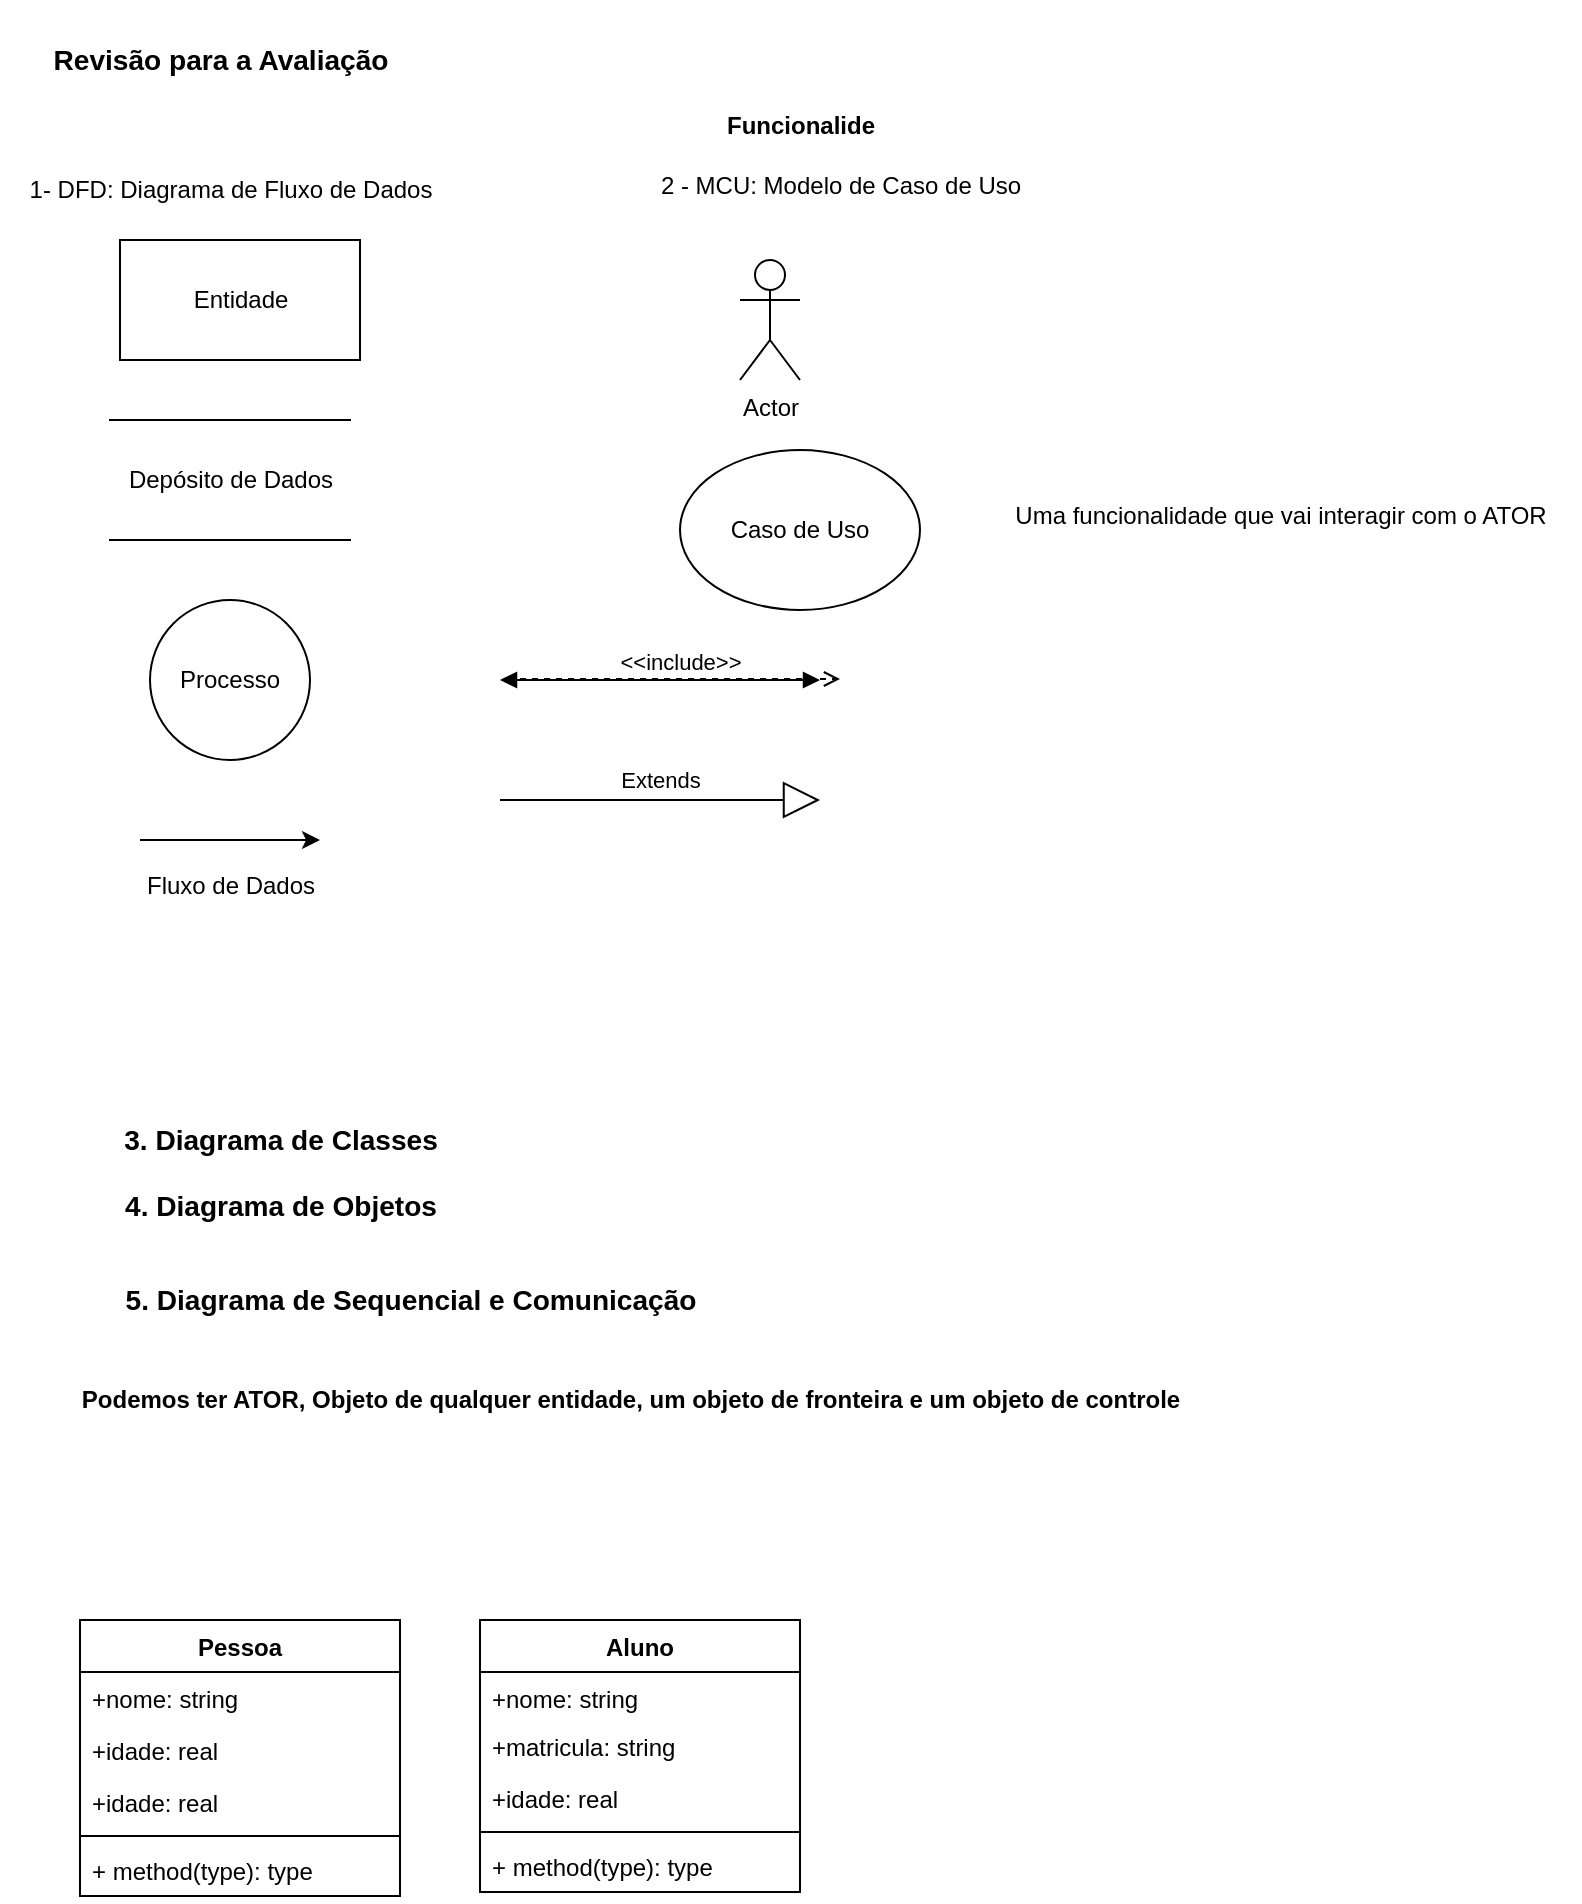 <mxfile version="21.7.4" type="github">
  <diagram name="Página-1" id="AcsMdWKGr-cTH-4Mw17a">
    <mxGraphModel dx="1499" dy="826" grid="1" gridSize="10" guides="1" tooltips="1" connect="1" arrows="1" fold="1" page="1" pageScale="1" pageWidth="827" pageHeight="1169" math="0" shadow="0">
      <root>
        <mxCell id="0" />
        <mxCell id="1" parent="0" />
        <mxCell id="c0EvwAm40aM3mkj_22xO-1" value="&lt;div&gt;&lt;h3&gt;Revisão para a Avaliação&lt;/h3&gt;&lt;/div&gt;" style="text;html=1;align=center;verticalAlign=middle;resizable=0;points=[];autosize=1;strokeColor=none;fillColor=none;" vertex="1" parent="1">
          <mxGeometry x="90" y="60" width="200" height="60" as="geometry" />
        </mxCell>
        <mxCell id="c0EvwAm40aM3mkj_22xO-2" value="1- DFD: Diagrama de Fluxo de Dados" style="text;html=1;align=center;verticalAlign=middle;resizable=0;points=[];autosize=1;strokeColor=none;fillColor=none;" vertex="1" parent="1">
          <mxGeometry x="80" y="140" width="230" height="30" as="geometry" />
        </mxCell>
        <mxCell id="c0EvwAm40aM3mkj_22xO-4" value="" style="rounded=0;whiteSpace=wrap;html=1;" vertex="1" parent="1">
          <mxGeometry x="140" y="180" width="120" height="60" as="geometry" />
        </mxCell>
        <mxCell id="c0EvwAm40aM3mkj_22xO-3" value="&lt;div&gt;Entidade&lt;/div&gt;" style="text;html=1;align=center;verticalAlign=middle;resizable=0;points=[];autosize=1;strokeColor=none;fillColor=none;" vertex="1" parent="1">
          <mxGeometry x="165" y="195" width="70" height="30" as="geometry" />
        </mxCell>
        <mxCell id="c0EvwAm40aM3mkj_22xO-5" value="Depósito de Dados" style="text;html=1;align=center;verticalAlign=middle;resizable=0;points=[];autosize=1;strokeColor=none;fillColor=none;" vertex="1" parent="1">
          <mxGeometry x="130" y="285" width="130" height="30" as="geometry" />
        </mxCell>
        <mxCell id="c0EvwAm40aM3mkj_22xO-6" value="" style="shape=partialRectangle;whiteSpace=wrap;html=1;left=0;right=0;fillColor=none;" vertex="1" parent="1">
          <mxGeometry x="135" y="270" width="120" height="60" as="geometry" />
        </mxCell>
        <mxCell id="c0EvwAm40aM3mkj_22xO-7" value="" style="ellipse;whiteSpace=wrap;html=1;aspect=fixed;" vertex="1" parent="1">
          <mxGeometry x="155" y="360" width="80" height="80" as="geometry" />
        </mxCell>
        <mxCell id="c0EvwAm40aM3mkj_22xO-8" value="Caso de Uso" style="ellipse;whiteSpace=wrap;html=1;" vertex="1" parent="1">
          <mxGeometry x="420" y="285" width="120" height="80" as="geometry" />
        </mxCell>
        <mxCell id="c0EvwAm40aM3mkj_22xO-9" value="Processo" style="text;html=1;strokeColor=none;fillColor=none;align=center;verticalAlign=middle;whiteSpace=wrap;rounded=0;" vertex="1" parent="1">
          <mxGeometry x="165" y="385" width="60" height="30" as="geometry" />
        </mxCell>
        <mxCell id="c0EvwAm40aM3mkj_22xO-10" value="" style="endArrow=classic;html=1;rounded=0;" edge="1" parent="1">
          <mxGeometry width="50" height="50" relative="1" as="geometry">
            <mxPoint x="150" y="480" as="sourcePoint" />
            <mxPoint x="240" y="480" as="targetPoint" />
          </mxGeometry>
        </mxCell>
        <mxCell id="c0EvwAm40aM3mkj_22xO-11" value="Fluxo de Dados" style="text;html=1;align=center;verticalAlign=middle;resizable=0;points=[];autosize=1;strokeColor=none;fillColor=none;" vertex="1" parent="1">
          <mxGeometry x="140" y="488" width="110" height="30" as="geometry" />
        </mxCell>
        <mxCell id="c0EvwAm40aM3mkj_22xO-12" value="2 - MCU: Modelo de Caso de Uso" style="text;html=1;align=center;verticalAlign=middle;resizable=0;points=[];autosize=1;strokeColor=none;fillColor=none;" vertex="1" parent="1">
          <mxGeometry x="395" y="138" width="210" height="30" as="geometry" />
        </mxCell>
        <mxCell id="c0EvwAm40aM3mkj_22xO-13" value="Actor" style="shape=umlActor;verticalLabelPosition=bottom;verticalAlign=top;html=1;outlineConnect=0;" vertex="1" parent="1">
          <mxGeometry x="450" y="190" width="30" height="60" as="geometry" />
        </mxCell>
        <mxCell id="c0EvwAm40aM3mkj_22xO-14" value="Extends" style="endArrow=block;endSize=16;endFill=0;html=1;rounded=0;" edge="1" parent="1">
          <mxGeometry y="10" width="160" relative="1" as="geometry">
            <mxPoint x="330" y="460" as="sourcePoint" />
            <mxPoint x="490" y="460" as="targetPoint" />
            <mxPoint as="offset" />
          </mxGeometry>
        </mxCell>
        <mxCell id="c0EvwAm40aM3mkj_22xO-15" value="" style="endArrow=block;startArrow=block;endFill=1;startFill=1;html=1;rounded=0;" edge="1" parent="1">
          <mxGeometry width="160" relative="1" as="geometry">
            <mxPoint x="330" y="400" as="sourcePoint" />
            <mxPoint x="490" y="400" as="targetPoint" />
          </mxGeometry>
        </mxCell>
        <mxCell id="c0EvwAm40aM3mkj_22xO-16" value="&amp;lt;&amp;lt;include&amp;gt;&amp;gt;" style="html=1;verticalAlign=bottom;labelBackgroundColor=none;endArrow=open;endFill=0;dashed=1;rounded=0;" edge="1" parent="1">
          <mxGeometry width="160" relative="1" as="geometry">
            <mxPoint x="340" y="399.5" as="sourcePoint" />
            <mxPoint x="500" y="399.5" as="targetPoint" />
            <mxPoint as="offset" />
          </mxGeometry>
        </mxCell>
        <mxCell id="c0EvwAm40aM3mkj_22xO-17" value="&lt;div&gt;Uma funcionalidade que vai interagir com o ATOR&lt;/div&gt;&lt;div&gt;&lt;br&gt;&lt;/div&gt;" style="text;html=1;align=center;verticalAlign=middle;resizable=0;points=[];autosize=1;strokeColor=none;fillColor=none;" vertex="1" parent="1">
          <mxGeometry x="570" y="305" width="300" height="40" as="geometry" />
        </mxCell>
        <mxCell id="c0EvwAm40aM3mkj_22xO-18" value="&lt;h3&gt;3. Diagrama de Classes&lt;/h3&gt;" style="text;html=1;align=center;verticalAlign=middle;resizable=0;points=[];autosize=1;strokeColor=none;fillColor=none;" vertex="1" parent="1">
          <mxGeometry x="125" y="600" width="190" height="60" as="geometry" />
        </mxCell>
        <mxCell id="c0EvwAm40aM3mkj_22xO-19" value="&lt;h4&gt;&lt;b&gt;Funcionalide&lt;/b&gt;&lt;/h4&gt;" style="text;html=1;align=center;verticalAlign=middle;resizable=0;points=[];autosize=1;strokeColor=none;fillColor=none;" vertex="1" parent="1">
          <mxGeometry x="425" y="93" width="110" height="60" as="geometry" />
        </mxCell>
        <mxCell id="c0EvwAm40aM3mkj_22xO-37" value="Pessoa" style="swimlane;fontStyle=1;align=center;verticalAlign=top;childLayout=stackLayout;horizontal=1;startSize=26;horizontalStack=0;resizeParent=1;resizeParentMax=0;resizeLast=0;collapsible=1;marginBottom=0;whiteSpace=wrap;html=1;" vertex="1" parent="1">
          <mxGeometry x="120" y="870" width="160" height="138" as="geometry" />
        </mxCell>
        <mxCell id="c0EvwAm40aM3mkj_22xO-38" value="&lt;div&gt;+nome: string&lt;br&gt;&lt;/div&gt;" style="text;strokeColor=none;fillColor=none;align=left;verticalAlign=top;spacingLeft=4;spacingRight=4;overflow=hidden;rotatable=0;points=[[0,0.5],[1,0.5]];portConstraint=eastwest;whiteSpace=wrap;html=1;" vertex="1" parent="c0EvwAm40aM3mkj_22xO-37">
          <mxGeometry y="26" width="160" height="26" as="geometry" />
        </mxCell>
        <mxCell id="c0EvwAm40aM3mkj_22xO-41" value="&lt;div&gt;+idade: real&lt;/div&gt;" style="text;strokeColor=none;fillColor=none;align=left;verticalAlign=top;spacingLeft=4;spacingRight=4;overflow=hidden;rotatable=0;points=[[0,0.5],[1,0.5]];portConstraint=eastwest;whiteSpace=wrap;html=1;" vertex="1" parent="c0EvwAm40aM3mkj_22xO-37">
          <mxGeometry y="52" width="160" height="26" as="geometry" />
        </mxCell>
        <mxCell id="c0EvwAm40aM3mkj_22xO-42" value="&lt;div&gt;+idade: real&lt;/div&gt;" style="text;strokeColor=none;fillColor=none;align=left;verticalAlign=top;spacingLeft=4;spacingRight=4;overflow=hidden;rotatable=0;points=[[0,0.5],[1,0.5]];portConstraint=eastwest;whiteSpace=wrap;html=1;" vertex="1" parent="c0EvwAm40aM3mkj_22xO-37">
          <mxGeometry y="78" width="160" height="26" as="geometry" />
        </mxCell>
        <mxCell id="c0EvwAm40aM3mkj_22xO-39" value="" style="line;strokeWidth=1;fillColor=none;align=left;verticalAlign=middle;spacingTop=-1;spacingLeft=3;spacingRight=3;rotatable=0;labelPosition=right;points=[];portConstraint=eastwest;strokeColor=inherit;" vertex="1" parent="c0EvwAm40aM3mkj_22xO-37">
          <mxGeometry y="104" width="160" height="8" as="geometry" />
        </mxCell>
        <mxCell id="c0EvwAm40aM3mkj_22xO-40" value="+ method(type): type" style="text;strokeColor=none;fillColor=none;align=left;verticalAlign=top;spacingLeft=4;spacingRight=4;overflow=hidden;rotatable=0;points=[[0,0.5],[1,0.5]];portConstraint=eastwest;whiteSpace=wrap;html=1;" vertex="1" parent="c0EvwAm40aM3mkj_22xO-37">
          <mxGeometry y="112" width="160" height="26" as="geometry" />
        </mxCell>
        <mxCell id="c0EvwAm40aM3mkj_22xO-43" value="Aluno" style="swimlane;fontStyle=1;align=center;verticalAlign=top;childLayout=stackLayout;horizontal=1;startSize=26;horizontalStack=0;resizeParent=1;resizeParentMax=0;resizeLast=0;collapsible=1;marginBottom=0;whiteSpace=wrap;html=1;" vertex="1" parent="1">
          <mxGeometry x="320" y="870" width="160" height="136" as="geometry" />
        </mxCell>
        <mxCell id="c0EvwAm40aM3mkj_22xO-45" value="&lt;div&gt;+nome: string&lt;br&gt;&lt;/div&gt;" style="text;strokeColor=none;fillColor=none;align=left;verticalAlign=top;spacingLeft=4;spacingRight=4;overflow=hidden;rotatable=0;points=[[0,0.5],[1,0.5]];portConstraint=eastwest;whiteSpace=wrap;html=1;" vertex="1" parent="c0EvwAm40aM3mkj_22xO-43">
          <mxGeometry y="26" width="160" height="24" as="geometry" />
        </mxCell>
        <mxCell id="c0EvwAm40aM3mkj_22xO-44" value="&lt;div&gt;+matricula: string&lt;br&gt;&lt;/div&gt;" style="text;strokeColor=none;fillColor=none;align=left;verticalAlign=top;spacingLeft=4;spacingRight=4;overflow=hidden;rotatable=0;points=[[0,0.5],[1,0.5]];portConstraint=eastwest;whiteSpace=wrap;html=1;" vertex="1" parent="c0EvwAm40aM3mkj_22xO-43">
          <mxGeometry y="50" width="160" height="26" as="geometry" />
        </mxCell>
        <mxCell id="c0EvwAm40aM3mkj_22xO-46" value="&lt;div&gt;+idade: real&lt;/div&gt;" style="text;strokeColor=none;fillColor=none;align=left;verticalAlign=top;spacingLeft=4;spacingRight=4;overflow=hidden;rotatable=0;points=[[0,0.5],[1,0.5]];portConstraint=eastwest;whiteSpace=wrap;html=1;" vertex="1" parent="c0EvwAm40aM3mkj_22xO-43">
          <mxGeometry y="76" width="160" height="26" as="geometry" />
        </mxCell>
        <mxCell id="c0EvwAm40aM3mkj_22xO-47" value="" style="line;strokeWidth=1;fillColor=none;align=left;verticalAlign=middle;spacingTop=-1;spacingLeft=3;spacingRight=3;rotatable=0;labelPosition=right;points=[];portConstraint=eastwest;strokeColor=inherit;" vertex="1" parent="c0EvwAm40aM3mkj_22xO-43">
          <mxGeometry y="102" width="160" height="8" as="geometry" />
        </mxCell>
        <mxCell id="c0EvwAm40aM3mkj_22xO-48" value="+ method(type): type" style="text;strokeColor=none;fillColor=none;align=left;verticalAlign=top;spacingLeft=4;spacingRight=4;overflow=hidden;rotatable=0;points=[[0,0.5],[1,0.5]];portConstraint=eastwest;whiteSpace=wrap;html=1;" vertex="1" parent="c0EvwAm40aM3mkj_22xO-43">
          <mxGeometry y="110" width="160" height="26" as="geometry" />
        </mxCell>
        <mxCell id="c0EvwAm40aM3mkj_22xO-50" value="&lt;h3&gt;4. Diagrama de Objetos&lt;/h3&gt;" style="text;html=1;align=center;verticalAlign=middle;resizable=0;points=[];autosize=1;strokeColor=none;fillColor=none;" vertex="1" parent="1">
          <mxGeometry x="130" y="633" width="180" height="60" as="geometry" />
        </mxCell>
        <mxCell id="c0EvwAm40aM3mkj_22xO-51" value="&lt;h3&gt;5. Diagrama de Sequencial e Comunicação&lt;/h3&gt;" style="text;html=1;align=center;verticalAlign=middle;resizable=0;points=[];autosize=1;strokeColor=none;fillColor=none;" vertex="1" parent="1">
          <mxGeometry x="130" y="680" width="310" height="60" as="geometry" />
        </mxCell>
        <mxCell id="c0EvwAm40aM3mkj_22xO-52" value="&lt;h4&gt;Podemos ter ATOR, Objeto de qualquer entidade, um objeto de fronteira e um objeto de controle&lt;/h4&gt;" style="text;html=1;align=center;verticalAlign=middle;resizable=0;points=[];autosize=1;strokeColor=none;fillColor=none;" vertex="1" parent="1">
          <mxGeometry x="100" y="730" width="590" height="60" as="geometry" />
        </mxCell>
      </root>
    </mxGraphModel>
  </diagram>
</mxfile>
